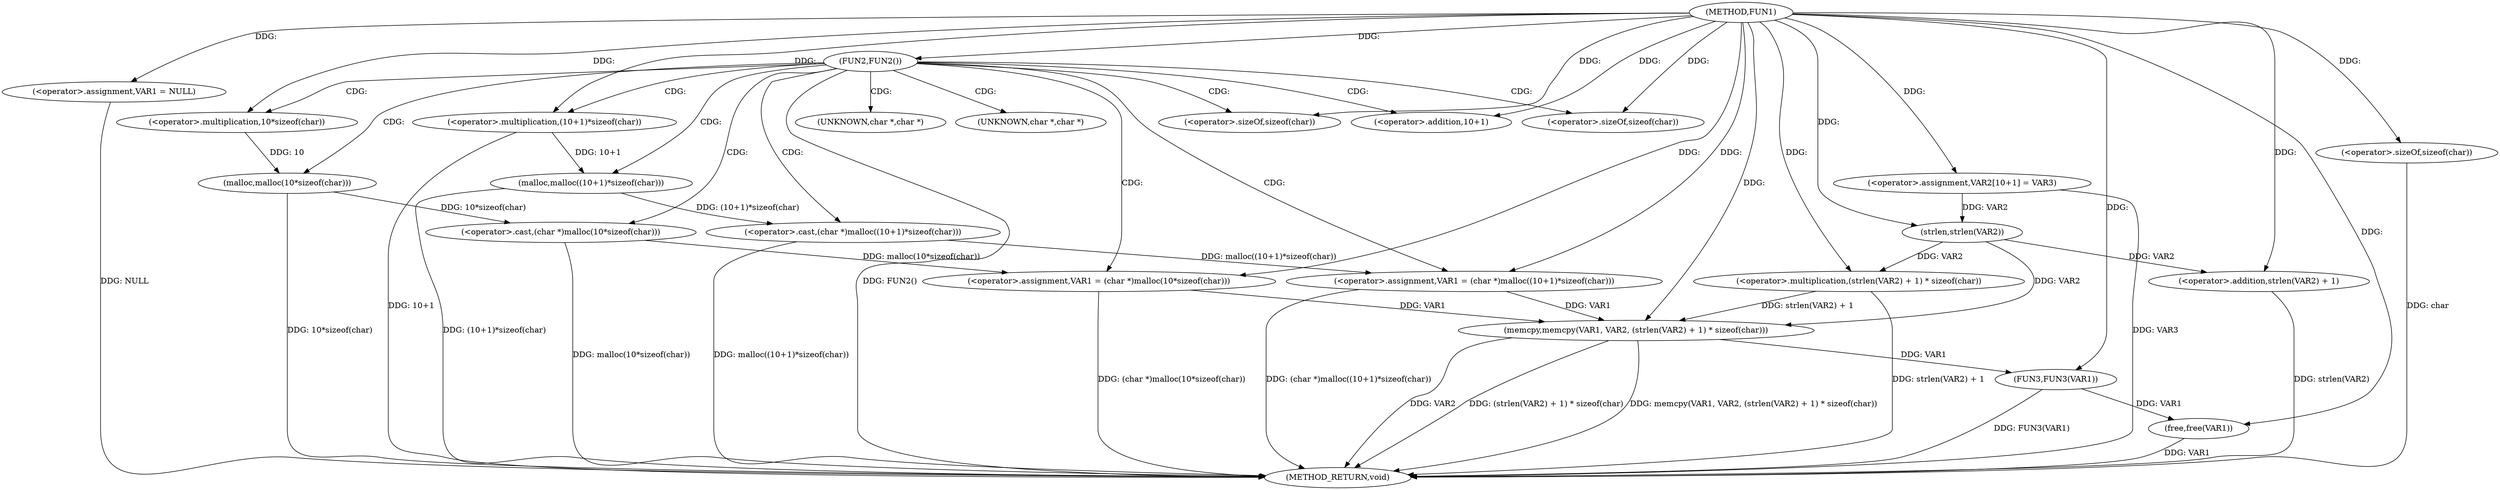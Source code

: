digraph FUN1 {  
"1000100" [label = "(METHOD,FUN1)" ]
"1000150" [label = "(METHOD_RETURN,void)" ]
"1000103" [label = "(<operator>.assignment,VAR1 = NULL)" ]
"1000107" [label = "(FUN2,FUN2())" ]
"1000109" [label = "(<operator>.assignment,VAR1 = (char *)malloc(10*sizeof(char)))" ]
"1000111" [label = "(<operator>.cast,(char *)malloc(10*sizeof(char)))" ]
"1000113" [label = "(malloc,malloc(10*sizeof(char)))" ]
"1000114" [label = "(<operator>.multiplication,10*sizeof(char))" ]
"1000116" [label = "(<operator>.sizeOf,sizeof(char))" ]
"1000120" [label = "(<operator>.assignment,VAR1 = (char *)malloc((10+1)*sizeof(char)))" ]
"1000122" [label = "(<operator>.cast,(char *)malloc((10+1)*sizeof(char)))" ]
"1000124" [label = "(malloc,malloc((10+1)*sizeof(char)))" ]
"1000125" [label = "(<operator>.multiplication,(10+1)*sizeof(char))" ]
"1000126" [label = "(<operator>.addition,10+1)" ]
"1000129" [label = "(<operator>.sizeOf,sizeof(char))" ]
"1000133" [label = "(<operator>.assignment,VAR2[10+1] = VAR3)" ]
"1000136" [label = "(memcpy,memcpy(VAR1, VAR2, (strlen(VAR2) + 1) * sizeof(char)))" ]
"1000139" [label = "(<operator>.multiplication,(strlen(VAR2) + 1) * sizeof(char))" ]
"1000140" [label = "(<operator>.addition,strlen(VAR2) + 1)" ]
"1000141" [label = "(strlen,strlen(VAR2))" ]
"1000144" [label = "(<operator>.sizeOf,sizeof(char))" ]
"1000146" [label = "(FUN3,FUN3(VAR1))" ]
"1000148" [label = "(free,free(VAR1))" ]
"1000112" [label = "(UNKNOWN,char *,char *)" ]
"1000123" [label = "(UNKNOWN,char *,char *)" ]
  "1000125" -> "1000150"  [ label = "DDG: 10+1"] 
  "1000124" -> "1000150"  [ label = "DDG: (10+1)*sizeof(char)"] 
  "1000107" -> "1000150"  [ label = "DDG: FUN2()"] 
  "1000103" -> "1000150"  [ label = "DDG: NULL"] 
  "1000113" -> "1000150"  [ label = "DDG: 10*sizeof(char)"] 
  "1000139" -> "1000150"  [ label = "DDG: strlen(VAR2) + 1"] 
  "1000136" -> "1000150"  [ label = "DDG: VAR2"] 
  "1000146" -> "1000150"  [ label = "DDG: FUN3(VAR1)"] 
  "1000109" -> "1000150"  [ label = "DDG: (char *)malloc(10*sizeof(char))"] 
  "1000122" -> "1000150"  [ label = "DDG: malloc((10+1)*sizeof(char))"] 
  "1000140" -> "1000150"  [ label = "DDG: strlen(VAR2)"] 
  "1000136" -> "1000150"  [ label = "DDG: (strlen(VAR2) + 1) * sizeof(char)"] 
  "1000148" -> "1000150"  [ label = "DDG: VAR1"] 
  "1000133" -> "1000150"  [ label = "DDG: VAR3"] 
  "1000111" -> "1000150"  [ label = "DDG: malloc(10*sizeof(char))"] 
  "1000136" -> "1000150"  [ label = "DDG: memcpy(VAR1, VAR2, (strlen(VAR2) + 1) * sizeof(char))"] 
  "1000120" -> "1000150"  [ label = "DDG: (char *)malloc((10+1)*sizeof(char))"] 
  "1000144" -> "1000150"  [ label = "DDG: char"] 
  "1000100" -> "1000103"  [ label = "DDG: "] 
  "1000100" -> "1000107"  [ label = "DDG: "] 
  "1000111" -> "1000109"  [ label = "DDG: malloc(10*sizeof(char))"] 
  "1000100" -> "1000109"  [ label = "DDG: "] 
  "1000113" -> "1000111"  [ label = "DDG: 10*sizeof(char)"] 
  "1000114" -> "1000113"  [ label = "DDG: 10"] 
  "1000100" -> "1000114"  [ label = "DDG: "] 
  "1000100" -> "1000116"  [ label = "DDG: "] 
  "1000122" -> "1000120"  [ label = "DDG: malloc((10+1)*sizeof(char))"] 
  "1000100" -> "1000120"  [ label = "DDG: "] 
  "1000124" -> "1000122"  [ label = "DDG: (10+1)*sizeof(char)"] 
  "1000125" -> "1000124"  [ label = "DDG: 10+1"] 
  "1000100" -> "1000125"  [ label = "DDG: "] 
  "1000100" -> "1000126"  [ label = "DDG: "] 
  "1000100" -> "1000129"  [ label = "DDG: "] 
  "1000100" -> "1000133"  [ label = "DDG: "] 
  "1000120" -> "1000136"  [ label = "DDG: VAR1"] 
  "1000109" -> "1000136"  [ label = "DDG: VAR1"] 
  "1000100" -> "1000136"  [ label = "DDG: "] 
  "1000141" -> "1000136"  [ label = "DDG: VAR2"] 
  "1000139" -> "1000136"  [ label = "DDG: strlen(VAR2) + 1"] 
  "1000141" -> "1000139"  [ label = "DDG: VAR2"] 
  "1000100" -> "1000139"  [ label = "DDG: "] 
  "1000141" -> "1000140"  [ label = "DDG: VAR2"] 
  "1000133" -> "1000141"  [ label = "DDG: VAR2"] 
  "1000100" -> "1000141"  [ label = "DDG: "] 
  "1000100" -> "1000140"  [ label = "DDG: "] 
  "1000100" -> "1000144"  [ label = "DDG: "] 
  "1000136" -> "1000146"  [ label = "DDG: VAR1"] 
  "1000100" -> "1000146"  [ label = "DDG: "] 
  "1000146" -> "1000148"  [ label = "DDG: VAR1"] 
  "1000100" -> "1000148"  [ label = "DDG: "] 
  "1000107" -> "1000109"  [ label = "CDG: "] 
  "1000107" -> "1000112"  [ label = "CDG: "] 
  "1000107" -> "1000129"  [ label = "CDG: "] 
  "1000107" -> "1000123"  [ label = "CDG: "] 
  "1000107" -> "1000124"  [ label = "CDG: "] 
  "1000107" -> "1000125"  [ label = "CDG: "] 
  "1000107" -> "1000116"  [ label = "CDG: "] 
  "1000107" -> "1000114"  [ label = "CDG: "] 
  "1000107" -> "1000120"  [ label = "CDG: "] 
  "1000107" -> "1000113"  [ label = "CDG: "] 
  "1000107" -> "1000111"  [ label = "CDG: "] 
  "1000107" -> "1000122"  [ label = "CDG: "] 
  "1000107" -> "1000126"  [ label = "CDG: "] 
}
